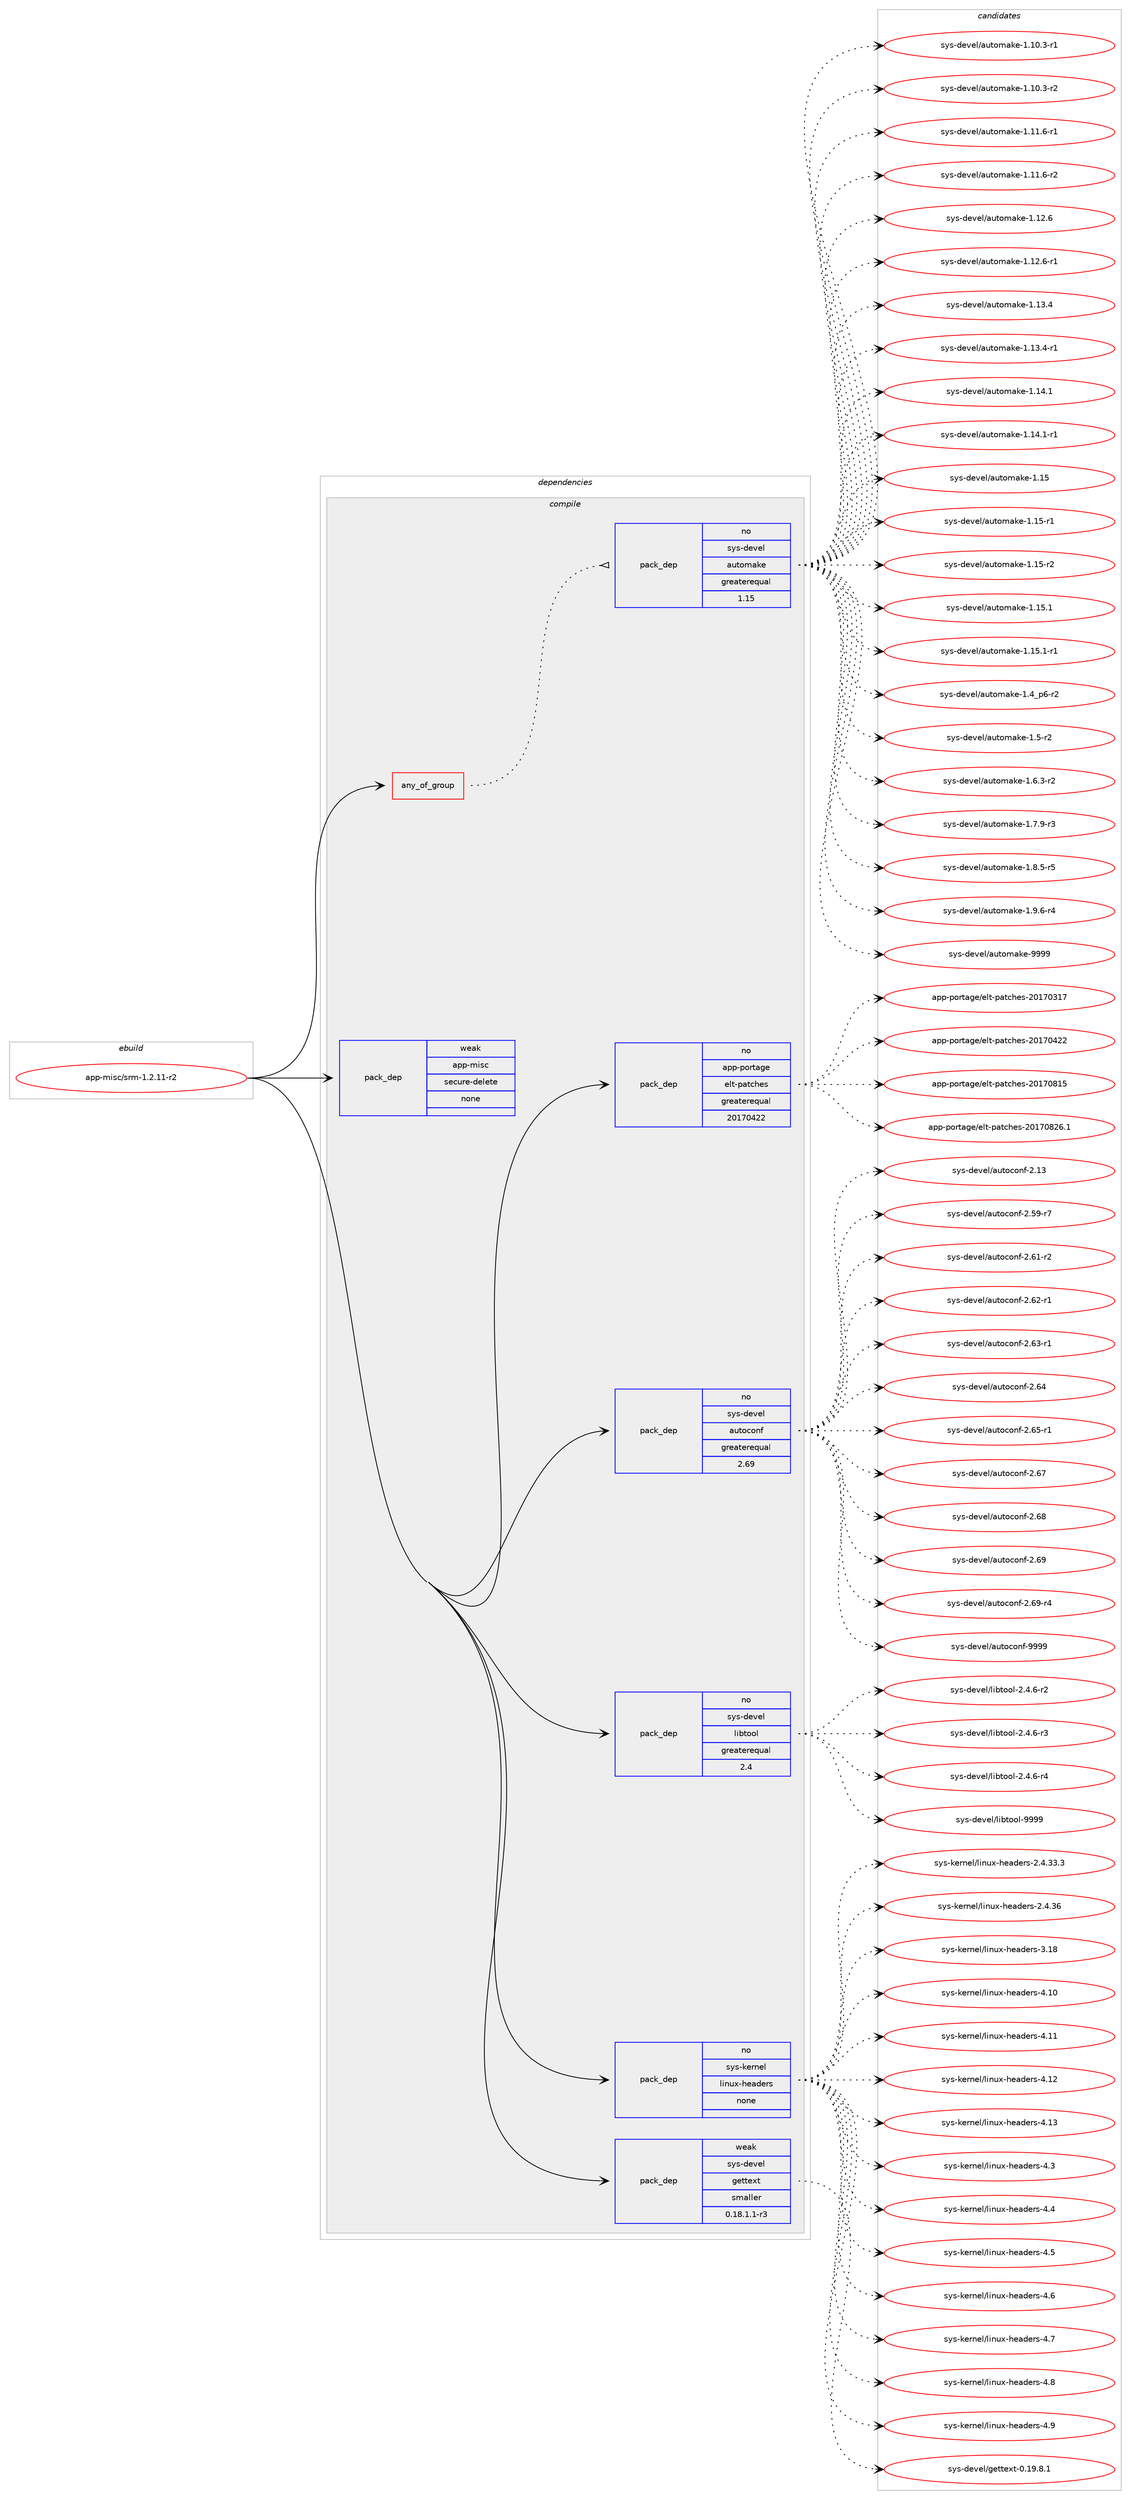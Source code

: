 digraph prolog {

# *************
# Graph options
# *************

newrank=true;
concentrate=true;
compound=true;
graph [rankdir=LR,fontname=Helvetica,fontsize=10,ranksep=1.5];#, ranksep=2.5, nodesep=0.2];
edge  [arrowhead=vee];
node  [fontname=Helvetica,fontsize=10];

# **********
# The ebuild
# **********

subgraph cluster_leftcol {
color=gray;
rank=same;
label=<<i>ebuild</i>>;
id [label="app-misc/srm-1.2.11-r2", color=red, width=4, href="../app-misc/srm-1.2.11-r2.svg"];
}

# ****************
# The dependencies
# ****************

subgraph cluster_midcol {
color=gray;
label=<<i>dependencies</i>>;
subgraph cluster_compile {
fillcolor="#eeeeee";
style=filled;
label=<<i>compile</i>>;
subgraph any781 {
dependency47985 [label=<<TABLE BORDER="0" CELLBORDER="1" CELLSPACING="0" CELLPADDING="4"><TR><TD CELLPADDING="10">any_of_group</TD></TR></TABLE>>, shape=none, color=red];subgraph pack34384 {
dependency47986 [label=<<TABLE BORDER="0" CELLBORDER="1" CELLSPACING="0" CELLPADDING="4" WIDTH="220"><TR><TD ROWSPAN="6" CELLPADDING="30">pack_dep</TD></TR><TR><TD WIDTH="110">no</TD></TR><TR><TD>sys-devel</TD></TR><TR><TD>automake</TD></TR><TR><TD>greaterequal</TD></TR><TR><TD>1.15</TD></TR></TABLE>>, shape=none, color=blue];
}
dependency47985:e -> dependency47986:w [weight=20,style="dotted",arrowhead="oinv"];
}
id:e -> dependency47985:w [weight=20,style="solid",arrowhead="vee"];
subgraph pack34385 {
dependency47987 [label=<<TABLE BORDER="0" CELLBORDER="1" CELLSPACING="0" CELLPADDING="4" WIDTH="220"><TR><TD ROWSPAN="6" CELLPADDING="30">pack_dep</TD></TR><TR><TD WIDTH="110">no</TD></TR><TR><TD>app-portage</TD></TR><TR><TD>elt-patches</TD></TR><TR><TD>greaterequal</TD></TR><TR><TD>20170422</TD></TR></TABLE>>, shape=none, color=blue];
}
id:e -> dependency47987:w [weight=20,style="solid",arrowhead="vee"];
subgraph pack34386 {
dependency47988 [label=<<TABLE BORDER="0" CELLBORDER="1" CELLSPACING="0" CELLPADDING="4" WIDTH="220"><TR><TD ROWSPAN="6" CELLPADDING="30">pack_dep</TD></TR><TR><TD WIDTH="110">no</TD></TR><TR><TD>sys-devel</TD></TR><TR><TD>autoconf</TD></TR><TR><TD>greaterequal</TD></TR><TR><TD>2.69</TD></TR></TABLE>>, shape=none, color=blue];
}
id:e -> dependency47988:w [weight=20,style="solid",arrowhead="vee"];
subgraph pack34387 {
dependency47989 [label=<<TABLE BORDER="0" CELLBORDER="1" CELLSPACING="0" CELLPADDING="4" WIDTH="220"><TR><TD ROWSPAN="6" CELLPADDING="30">pack_dep</TD></TR><TR><TD WIDTH="110">no</TD></TR><TR><TD>sys-devel</TD></TR><TR><TD>libtool</TD></TR><TR><TD>greaterequal</TD></TR><TR><TD>2.4</TD></TR></TABLE>>, shape=none, color=blue];
}
id:e -> dependency47989:w [weight=20,style="solid",arrowhead="vee"];
subgraph pack34388 {
dependency47990 [label=<<TABLE BORDER="0" CELLBORDER="1" CELLSPACING="0" CELLPADDING="4" WIDTH="220"><TR><TD ROWSPAN="6" CELLPADDING="30">pack_dep</TD></TR><TR><TD WIDTH="110">no</TD></TR><TR><TD>sys-kernel</TD></TR><TR><TD>linux-headers</TD></TR><TR><TD>none</TD></TR><TR><TD></TD></TR></TABLE>>, shape=none, color=blue];
}
id:e -> dependency47990:w [weight=20,style="solid",arrowhead="vee"];
subgraph pack34389 {
dependency47991 [label=<<TABLE BORDER="0" CELLBORDER="1" CELLSPACING="0" CELLPADDING="4" WIDTH="220"><TR><TD ROWSPAN="6" CELLPADDING="30">pack_dep</TD></TR><TR><TD WIDTH="110">weak</TD></TR><TR><TD>app-misc</TD></TR><TR><TD>secure-delete</TD></TR><TR><TD>none</TD></TR><TR><TD></TD></TR></TABLE>>, shape=none, color=blue];
}
id:e -> dependency47991:w [weight=20,style="solid",arrowhead="vee"];
subgraph pack34390 {
dependency47992 [label=<<TABLE BORDER="0" CELLBORDER="1" CELLSPACING="0" CELLPADDING="4" WIDTH="220"><TR><TD ROWSPAN="6" CELLPADDING="30">pack_dep</TD></TR><TR><TD WIDTH="110">weak</TD></TR><TR><TD>sys-devel</TD></TR><TR><TD>gettext</TD></TR><TR><TD>smaller</TD></TR><TR><TD>0.18.1.1-r3</TD></TR></TABLE>>, shape=none, color=blue];
}
id:e -> dependency47992:w [weight=20,style="solid",arrowhead="vee"];
}
subgraph cluster_compileandrun {
fillcolor="#eeeeee";
style=filled;
label=<<i>compile and run</i>>;
}
subgraph cluster_run {
fillcolor="#eeeeee";
style=filled;
label=<<i>run</i>>;
}
}

# **************
# The candidates
# **************

subgraph cluster_choices {
rank=same;
color=gray;
label=<<i>candidates</i>>;

subgraph choice34384 {
color=black;
nodesep=1;
choice11512111545100101118101108479711711611110997107101454946494846514511449 [label="sys-devel/automake-1.10.3-r1", color=red, width=4,href="../sys-devel/automake-1.10.3-r1.svg"];
choice11512111545100101118101108479711711611110997107101454946494846514511450 [label="sys-devel/automake-1.10.3-r2", color=red, width=4,href="../sys-devel/automake-1.10.3-r2.svg"];
choice11512111545100101118101108479711711611110997107101454946494946544511449 [label="sys-devel/automake-1.11.6-r1", color=red, width=4,href="../sys-devel/automake-1.11.6-r1.svg"];
choice11512111545100101118101108479711711611110997107101454946494946544511450 [label="sys-devel/automake-1.11.6-r2", color=red, width=4,href="../sys-devel/automake-1.11.6-r2.svg"];
choice1151211154510010111810110847971171161111099710710145494649504654 [label="sys-devel/automake-1.12.6", color=red, width=4,href="../sys-devel/automake-1.12.6.svg"];
choice11512111545100101118101108479711711611110997107101454946495046544511449 [label="sys-devel/automake-1.12.6-r1", color=red, width=4,href="../sys-devel/automake-1.12.6-r1.svg"];
choice1151211154510010111810110847971171161111099710710145494649514652 [label="sys-devel/automake-1.13.4", color=red, width=4,href="../sys-devel/automake-1.13.4.svg"];
choice11512111545100101118101108479711711611110997107101454946495146524511449 [label="sys-devel/automake-1.13.4-r1", color=red, width=4,href="../sys-devel/automake-1.13.4-r1.svg"];
choice1151211154510010111810110847971171161111099710710145494649524649 [label="sys-devel/automake-1.14.1", color=red, width=4,href="../sys-devel/automake-1.14.1.svg"];
choice11512111545100101118101108479711711611110997107101454946495246494511449 [label="sys-devel/automake-1.14.1-r1", color=red, width=4,href="../sys-devel/automake-1.14.1-r1.svg"];
choice115121115451001011181011084797117116111109971071014549464953 [label="sys-devel/automake-1.15", color=red, width=4,href="../sys-devel/automake-1.15.svg"];
choice1151211154510010111810110847971171161111099710710145494649534511449 [label="sys-devel/automake-1.15-r1", color=red, width=4,href="../sys-devel/automake-1.15-r1.svg"];
choice1151211154510010111810110847971171161111099710710145494649534511450 [label="sys-devel/automake-1.15-r2", color=red, width=4,href="../sys-devel/automake-1.15-r2.svg"];
choice1151211154510010111810110847971171161111099710710145494649534649 [label="sys-devel/automake-1.15.1", color=red, width=4,href="../sys-devel/automake-1.15.1.svg"];
choice11512111545100101118101108479711711611110997107101454946495346494511449 [label="sys-devel/automake-1.15.1-r1", color=red, width=4,href="../sys-devel/automake-1.15.1-r1.svg"];
choice115121115451001011181011084797117116111109971071014549465295112544511450 [label="sys-devel/automake-1.4_p6-r2", color=red, width=4,href="../sys-devel/automake-1.4_p6-r2.svg"];
choice11512111545100101118101108479711711611110997107101454946534511450 [label="sys-devel/automake-1.5-r2", color=red, width=4,href="../sys-devel/automake-1.5-r2.svg"];
choice115121115451001011181011084797117116111109971071014549465446514511450 [label="sys-devel/automake-1.6.3-r2", color=red, width=4,href="../sys-devel/automake-1.6.3-r2.svg"];
choice115121115451001011181011084797117116111109971071014549465546574511451 [label="sys-devel/automake-1.7.9-r3", color=red, width=4,href="../sys-devel/automake-1.7.9-r3.svg"];
choice115121115451001011181011084797117116111109971071014549465646534511453 [label="sys-devel/automake-1.8.5-r5", color=red, width=4,href="../sys-devel/automake-1.8.5-r5.svg"];
choice115121115451001011181011084797117116111109971071014549465746544511452 [label="sys-devel/automake-1.9.6-r4", color=red, width=4,href="../sys-devel/automake-1.9.6-r4.svg"];
choice115121115451001011181011084797117116111109971071014557575757 [label="sys-devel/automake-9999", color=red, width=4,href="../sys-devel/automake-9999.svg"];
dependency47986:e -> choice11512111545100101118101108479711711611110997107101454946494846514511449:w [style=dotted,weight="100"];
dependency47986:e -> choice11512111545100101118101108479711711611110997107101454946494846514511450:w [style=dotted,weight="100"];
dependency47986:e -> choice11512111545100101118101108479711711611110997107101454946494946544511449:w [style=dotted,weight="100"];
dependency47986:e -> choice11512111545100101118101108479711711611110997107101454946494946544511450:w [style=dotted,weight="100"];
dependency47986:e -> choice1151211154510010111810110847971171161111099710710145494649504654:w [style=dotted,weight="100"];
dependency47986:e -> choice11512111545100101118101108479711711611110997107101454946495046544511449:w [style=dotted,weight="100"];
dependency47986:e -> choice1151211154510010111810110847971171161111099710710145494649514652:w [style=dotted,weight="100"];
dependency47986:e -> choice11512111545100101118101108479711711611110997107101454946495146524511449:w [style=dotted,weight="100"];
dependency47986:e -> choice1151211154510010111810110847971171161111099710710145494649524649:w [style=dotted,weight="100"];
dependency47986:e -> choice11512111545100101118101108479711711611110997107101454946495246494511449:w [style=dotted,weight="100"];
dependency47986:e -> choice115121115451001011181011084797117116111109971071014549464953:w [style=dotted,weight="100"];
dependency47986:e -> choice1151211154510010111810110847971171161111099710710145494649534511449:w [style=dotted,weight="100"];
dependency47986:e -> choice1151211154510010111810110847971171161111099710710145494649534511450:w [style=dotted,weight="100"];
dependency47986:e -> choice1151211154510010111810110847971171161111099710710145494649534649:w [style=dotted,weight="100"];
dependency47986:e -> choice11512111545100101118101108479711711611110997107101454946495346494511449:w [style=dotted,weight="100"];
dependency47986:e -> choice115121115451001011181011084797117116111109971071014549465295112544511450:w [style=dotted,weight="100"];
dependency47986:e -> choice11512111545100101118101108479711711611110997107101454946534511450:w [style=dotted,weight="100"];
dependency47986:e -> choice115121115451001011181011084797117116111109971071014549465446514511450:w [style=dotted,weight="100"];
dependency47986:e -> choice115121115451001011181011084797117116111109971071014549465546574511451:w [style=dotted,weight="100"];
dependency47986:e -> choice115121115451001011181011084797117116111109971071014549465646534511453:w [style=dotted,weight="100"];
dependency47986:e -> choice115121115451001011181011084797117116111109971071014549465746544511452:w [style=dotted,weight="100"];
dependency47986:e -> choice115121115451001011181011084797117116111109971071014557575757:w [style=dotted,weight="100"];
}
subgraph choice34385 {
color=black;
nodesep=1;
choice97112112451121111141169710310147101108116451129711699104101115455048495548514955 [label="app-portage/elt-patches-20170317", color=red, width=4,href="../app-portage/elt-patches-20170317.svg"];
choice97112112451121111141169710310147101108116451129711699104101115455048495548525050 [label="app-portage/elt-patches-20170422", color=red, width=4,href="../app-portage/elt-patches-20170422.svg"];
choice97112112451121111141169710310147101108116451129711699104101115455048495548564953 [label="app-portage/elt-patches-20170815", color=red, width=4,href="../app-portage/elt-patches-20170815.svg"];
choice971121124511211111411697103101471011081164511297116991041011154550484955485650544649 [label="app-portage/elt-patches-20170826.1", color=red, width=4,href="../app-portage/elt-patches-20170826.1.svg"];
dependency47987:e -> choice97112112451121111141169710310147101108116451129711699104101115455048495548514955:w [style=dotted,weight="100"];
dependency47987:e -> choice97112112451121111141169710310147101108116451129711699104101115455048495548525050:w [style=dotted,weight="100"];
dependency47987:e -> choice97112112451121111141169710310147101108116451129711699104101115455048495548564953:w [style=dotted,weight="100"];
dependency47987:e -> choice971121124511211111411697103101471011081164511297116991041011154550484955485650544649:w [style=dotted,weight="100"];
}
subgraph choice34386 {
color=black;
nodesep=1;
choice115121115451001011181011084797117116111991111101024550464951 [label="sys-devel/autoconf-2.13", color=red, width=4,href="../sys-devel/autoconf-2.13.svg"];
choice1151211154510010111810110847971171161119911111010245504653574511455 [label="sys-devel/autoconf-2.59-r7", color=red, width=4,href="../sys-devel/autoconf-2.59-r7.svg"];
choice1151211154510010111810110847971171161119911111010245504654494511450 [label="sys-devel/autoconf-2.61-r2", color=red, width=4,href="../sys-devel/autoconf-2.61-r2.svg"];
choice1151211154510010111810110847971171161119911111010245504654504511449 [label="sys-devel/autoconf-2.62-r1", color=red, width=4,href="../sys-devel/autoconf-2.62-r1.svg"];
choice1151211154510010111810110847971171161119911111010245504654514511449 [label="sys-devel/autoconf-2.63-r1", color=red, width=4,href="../sys-devel/autoconf-2.63-r1.svg"];
choice115121115451001011181011084797117116111991111101024550465452 [label="sys-devel/autoconf-2.64", color=red, width=4,href="../sys-devel/autoconf-2.64.svg"];
choice1151211154510010111810110847971171161119911111010245504654534511449 [label="sys-devel/autoconf-2.65-r1", color=red, width=4,href="../sys-devel/autoconf-2.65-r1.svg"];
choice115121115451001011181011084797117116111991111101024550465455 [label="sys-devel/autoconf-2.67", color=red, width=4,href="../sys-devel/autoconf-2.67.svg"];
choice115121115451001011181011084797117116111991111101024550465456 [label="sys-devel/autoconf-2.68", color=red, width=4,href="../sys-devel/autoconf-2.68.svg"];
choice115121115451001011181011084797117116111991111101024550465457 [label="sys-devel/autoconf-2.69", color=red, width=4,href="../sys-devel/autoconf-2.69.svg"];
choice1151211154510010111810110847971171161119911111010245504654574511452 [label="sys-devel/autoconf-2.69-r4", color=red, width=4,href="../sys-devel/autoconf-2.69-r4.svg"];
choice115121115451001011181011084797117116111991111101024557575757 [label="sys-devel/autoconf-9999", color=red, width=4,href="../sys-devel/autoconf-9999.svg"];
dependency47988:e -> choice115121115451001011181011084797117116111991111101024550464951:w [style=dotted,weight="100"];
dependency47988:e -> choice1151211154510010111810110847971171161119911111010245504653574511455:w [style=dotted,weight="100"];
dependency47988:e -> choice1151211154510010111810110847971171161119911111010245504654494511450:w [style=dotted,weight="100"];
dependency47988:e -> choice1151211154510010111810110847971171161119911111010245504654504511449:w [style=dotted,weight="100"];
dependency47988:e -> choice1151211154510010111810110847971171161119911111010245504654514511449:w [style=dotted,weight="100"];
dependency47988:e -> choice115121115451001011181011084797117116111991111101024550465452:w [style=dotted,weight="100"];
dependency47988:e -> choice1151211154510010111810110847971171161119911111010245504654534511449:w [style=dotted,weight="100"];
dependency47988:e -> choice115121115451001011181011084797117116111991111101024550465455:w [style=dotted,weight="100"];
dependency47988:e -> choice115121115451001011181011084797117116111991111101024550465456:w [style=dotted,weight="100"];
dependency47988:e -> choice115121115451001011181011084797117116111991111101024550465457:w [style=dotted,weight="100"];
dependency47988:e -> choice1151211154510010111810110847971171161119911111010245504654574511452:w [style=dotted,weight="100"];
dependency47988:e -> choice115121115451001011181011084797117116111991111101024557575757:w [style=dotted,weight="100"];
}
subgraph choice34387 {
color=black;
nodesep=1;
choice1151211154510010111810110847108105981161111111084550465246544511450 [label="sys-devel/libtool-2.4.6-r2", color=red, width=4,href="../sys-devel/libtool-2.4.6-r2.svg"];
choice1151211154510010111810110847108105981161111111084550465246544511451 [label="sys-devel/libtool-2.4.6-r3", color=red, width=4,href="../sys-devel/libtool-2.4.6-r3.svg"];
choice1151211154510010111810110847108105981161111111084550465246544511452 [label="sys-devel/libtool-2.4.6-r4", color=red, width=4,href="../sys-devel/libtool-2.4.6-r4.svg"];
choice1151211154510010111810110847108105981161111111084557575757 [label="sys-devel/libtool-9999", color=red, width=4,href="../sys-devel/libtool-9999.svg"];
dependency47989:e -> choice1151211154510010111810110847108105981161111111084550465246544511450:w [style=dotted,weight="100"];
dependency47989:e -> choice1151211154510010111810110847108105981161111111084550465246544511451:w [style=dotted,weight="100"];
dependency47989:e -> choice1151211154510010111810110847108105981161111111084550465246544511452:w [style=dotted,weight="100"];
dependency47989:e -> choice1151211154510010111810110847108105981161111111084557575757:w [style=dotted,weight="100"];
}
subgraph choice34388 {
color=black;
nodesep=1;
choice11512111545107101114110101108471081051101171204510410197100101114115455046524651514651 [label="sys-kernel/linux-headers-2.4.33.3", color=red, width=4,href="../sys-kernel/linux-headers-2.4.33.3.svg"];
choice1151211154510710111411010110847108105110117120451041019710010111411545504652465154 [label="sys-kernel/linux-headers-2.4.36", color=red, width=4,href="../sys-kernel/linux-headers-2.4.36.svg"];
choice115121115451071011141101011084710810511011712045104101971001011141154551464956 [label="sys-kernel/linux-headers-3.18", color=red, width=4,href="../sys-kernel/linux-headers-3.18.svg"];
choice115121115451071011141101011084710810511011712045104101971001011141154552464948 [label="sys-kernel/linux-headers-4.10", color=red, width=4,href="../sys-kernel/linux-headers-4.10.svg"];
choice115121115451071011141101011084710810511011712045104101971001011141154552464949 [label="sys-kernel/linux-headers-4.11", color=red, width=4,href="../sys-kernel/linux-headers-4.11.svg"];
choice115121115451071011141101011084710810511011712045104101971001011141154552464950 [label="sys-kernel/linux-headers-4.12", color=red, width=4,href="../sys-kernel/linux-headers-4.12.svg"];
choice115121115451071011141101011084710810511011712045104101971001011141154552464951 [label="sys-kernel/linux-headers-4.13", color=red, width=4,href="../sys-kernel/linux-headers-4.13.svg"];
choice1151211154510710111411010110847108105110117120451041019710010111411545524651 [label="sys-kernel/linux-headers-4.3", color=red, width=4,href="../sys-kernel/linux-headers-4.3.svg"];
choice1151211154510710111411010110847108105110117120451041019710010111411545524652 [label="sys-kernel/linux-headers-4.4", color=red, width=4,href="../sys-kernel/linux-headers-4.4.svg"];
choice1151211154510710111411010110847108105110117120451041019710010111411545524653 [label="sys-kernel/linux-headers-4.5", color=red, width=4,href="../sys-kernel/linux-headers-4.5.svg"];
choice1151211154510710111411010110847108105110117120451041019710010111411545524654 [label="sys-kernel/linux-headers-4.6", color=red, width=4,href="../sys-kernel/linux-headers-4.6.svg"];
choice1151211154510710111411010110847108105110117120451041019710010111411545524655 [label="sys-kernel/linux-headers-4.7", color=red, width=4,href="../sys-kernel/linux-headers-4.7.svg"];
choice1151211154510710111411010110847108105110117120451041019710010111411545524656 [label="sys-kernel/linux-headers-4.8", color=red, width=4,href="../sys-kernel/linux-headers-4.8.svg"];
choice1151211154510710111411010110847108105110117120451041019710010111411545524657 [label="sys-kernel/linux-headers-4.9", color=red, width=4,href="../sys-kernel/linux-headers-4.9.svg"];
dependency47990:e -> choice11512111545107101114110101108471081051101171204510410197100101114115455046524651514651:w [style=dotted,weight="100"];
dependency47990:e -> choice1151211154510710111411010110847108105110117120451041019710010111411545504652465154:w [style=dotted,weight="100"];
dependency47990:e -> choice115121115451071011141101011084710810511011712045104101971001011141154551464956:w [style=dotted,weight="100"];
dependency47990:e -> choice115121115451071011141101011084710810511011712045104101971001011141154552464948:w [style=dotted,weight="100"];
dependency47990:e -> choice115121115451071011141101011084710810511011712045104101971001011141154552464949:w [style=dotted,weight="100"];
dependency47990:e -> choice115121115451071011141101011084710810511011712045104101971001011141154552464950:w [style=dotted,weight="100"];
dependency47990:e -> choice115121115451071011141101011084710810511011712045104101971001011141154552464951:w [style=dotted,weight="100"];
dependency47990:e -> choice1151211154510710111411010110847108105110117120451041019710010111411545524651:w [style=dotted,weight="100"];
dependency47990:e -> choice1151211154510710111411010110847108105110117120451041019710010111411545524652:w [style=dotted,weight="100"];
dependency47990:e -> choice1151211154510710111411010110847108105110117120451041019710010111411545524653:w [style=dotted,weight="100"];
dependency47990:e -> choice1151211154510710111411010110847108105110117120451041019710010111411545524654:w [style=dotted,weight="100"];
dependency47990:e -> choice1151211154510710111411010110847108105110117120451041019710010111411545524655:w [style=dotted,weight="100"];
dependency47990:e -> choice1151211154510710111411010110847108105110117120451041019710010111411545524656:w [style=dotted,weight="100"];
dependency47990:e -> choice1151211154510710111411010110847108105110117120451041019710010111411545524657:w [style=dotted,weight="100"];
}
subgraph choice34389 {
color=black;
nodesep=1;
}
subgraph choice34390 {
color=black;
nodesep=1;
choice1151211154510010111810110847103101116116101120116454846495746564649 [label="sys-devel/gettext-0.19.8.1", color=red, width=4,href="../sys-devel/gettext-0.19.8.1.svg"];
dependency47992:e -> choice1151211154510010111810110847103101116116101120116454846495746564649:w [style=dotted,weight="100"];
}
}

}

